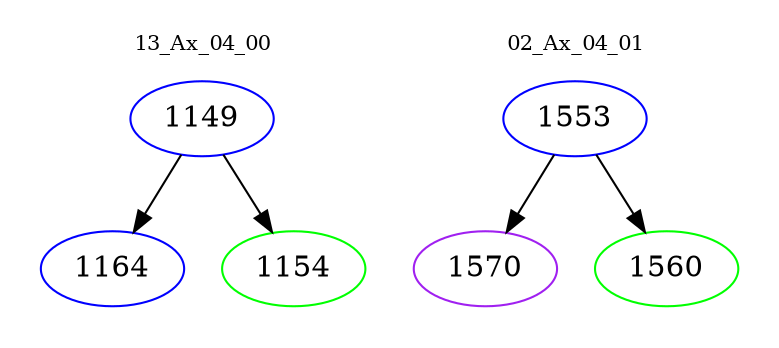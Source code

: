 digraph{
subgraph cluster_0 {
color = white
label = "13_Ax_04_00";
fontsize=10;
T0_1149 [label="1149", color="blue"]
T0_1149 -> T0_1164 [color="black"]
T0_1164 [label="1164", color="blue"]
T0_1149 -> T0_1154 [color="black"]
T0_1154 [label="1154", color="green"]
}
subgraph cluster_1 {
color = white
label = "02_Ax_04_01";
fontsize=10;
T1_1553 [label="1553", color="blue"]
T1_1553 -> T1_1570 [color="black"]
T1_1570 [label="1570", color="purple"]
T1_1553 -> T1_1560 [color="black"]
T1_1560 [label="1560", color="green"]
}
}
